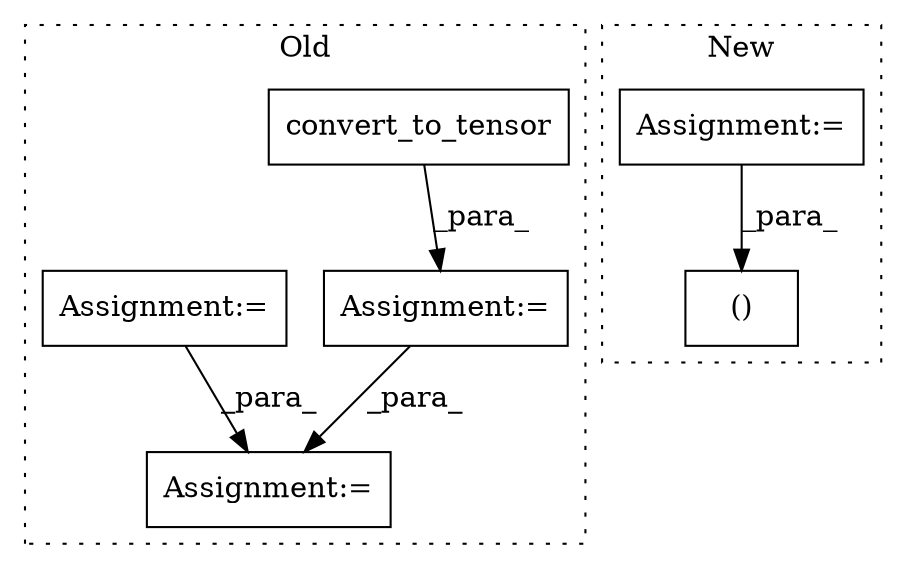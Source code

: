 digraph G {
subgraph cluster0 {
1 [label="convert_to_tensor" a="32" s="1405,1426" l="18,1" shape="box"];
3 [label="Assignment:=" a="7" s="1401" l="1" shape="box"];
4 [label="Assignment:=" a="7" s="2035" l="1" shape="box"];
6 [label="Assignment:=" a="7" s="1573" l="1" shape="box"];
label = "Old";
style="dotted";
}
subgraph cluster1 {
2 [label="()" a="106" s="2516" l="42" shape="box"];
5 [label="Assignment:=" a="7" s="2341" l="1" shape="box"];
label = "New";
style="dotted";
}
1 -> 3 [label="_para_"];
3 -> 4 [label="_para_"];
5 -> 2 [label="_para_"];
6 -> 4 [label="_para_"];
}